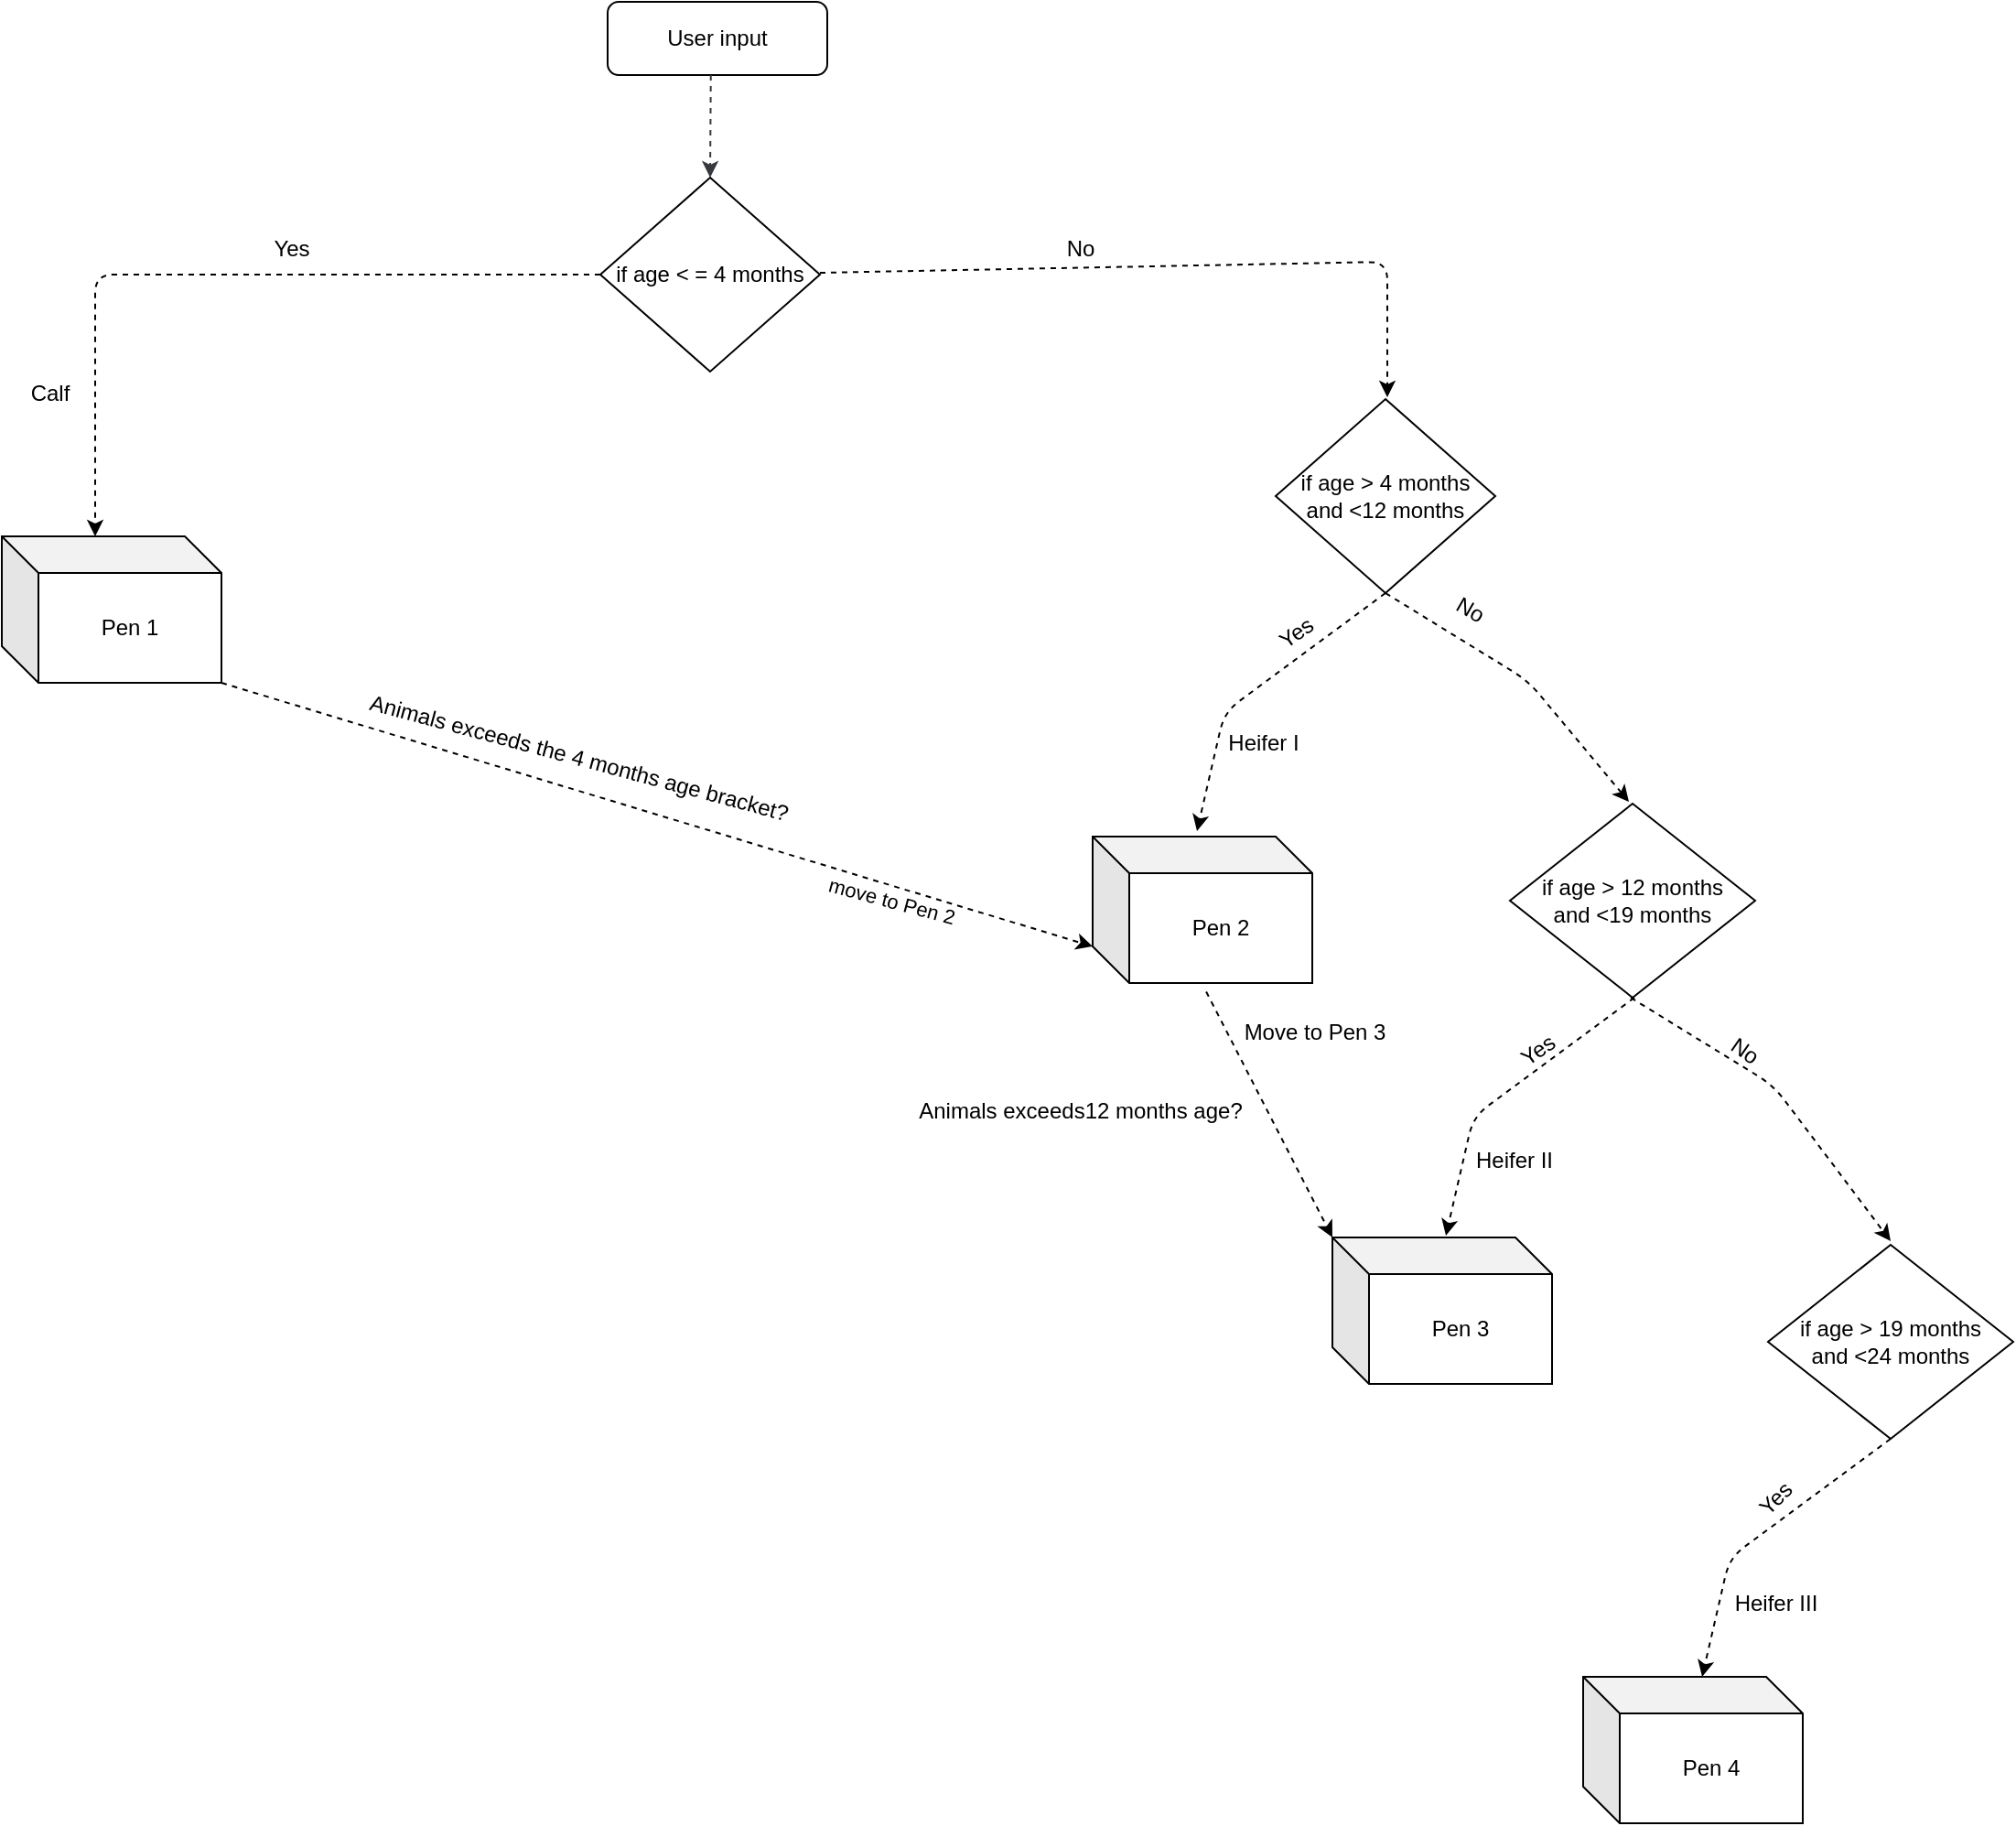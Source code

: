 <mxfile version="14.8.0" type="github">
  <diagram id="C5RBs43oDa-KdzZeNtuy" name="Page-1">
    <mxGraphModel dx="1778" dy="989" grid="0" gridSize="10" guides="1" tooltips="1" connect="1" arrows="1" fold="1" page="1" pageScale="1" pageWidth="1920" pageHeight="1200" math="0" shadow="0">
      <root>
        <mxCell id="WIyWlLk6GJQsqaUBKTNV-0" />
        <mxCell id="WIyWlLk6GJQsqaUBKTNV-1" parent="WIyWlLk6GJQsqaUBKTNV-0" />
        <mxCell id="WIyWlLk6GJQsqaUBKTNV-3" value="User input" style="rounded=1;whiteSpace=wrap;html=1;fontSize=12;glass=0;strokeWidth=1;shadow=0;" parent="WIyWlLk6GJQsqaUBKTNV-1" vertex="1">
          <mxGeometry x="770" y="49" width="120" height="40" as="geometry" />
        </mxCell>
        <mxCell id="8aOL3JUY5wuznuy4mqsb-8" value="" style="endArrow=classic;html=1;rounded=0;fillColor=#cdeb8b;strokeColor=#36393d;dashed=1;" edge="1" parent="WIyWlLk6GJQsqaUBKTNV-1">
          <mxGeometry width="50" height="50" relative="1" as="geometry">
            <mxPoint x="826.38" y="89" as="sourcePoint" />
            <mxPoint x="826" y="145" as="targetPoint" />
          </mxGeometry>
        </mxCell>
        <mxCell id="8aOL3JUY5wuznuy4mqsb-10" value="Yes" style="text;html=1;align=center;verticalAlign=middle;resizable=0;points=[];autosize=1;strokeColor=none;" vertex="1" parent="WIyWlLk6GJQsqaUBKTNV-1">
          <mxGeometry x="582" y="175" width="30" height="18" as="geometry" />
        </mxCell>
        <mxCell id="8aOL3JUY5wuznuy4mqsb-12" value="if age &amp;lt; = 4 months" style="rhombus;whiteSpace=wrap;html=1;" vertex="1" parent="WIyWlLk6GJQsqaUBKTNV-1">
          <mxGeometry x="766" y="145" width="120" height="106" as="geometry" />
        </mxCell>
        <mxCell id="8aOL3JUY5wuznuy4mqsb-13" value="" style="endArrow=classic;html=1;shadow=0;strokeWidth=1;dashed=1;exitX=0;exitY=0.5;exitDx=0;exitDy=0;" edge="1" parent="WIyWlLk6GJQsqaUBKTNV-1" source="8aOL3JUY5wuznuy4mqsb-12">
          <mxGeometry width="50" height="50" relative="1" as="geometry">
            <mxPoint x="541" y="361" as="sourcePoint" />
            <mxPoint x="490" y="341" as="targetPoint" />
            <Array as="points">
              <mxPoint x="490" y="198" />
            </Array>
          </mxGeometry>
        </mxCell>
        <mxCell id="8aOL3JUY5wuznuy4mqsb-15" value="Calf" style="text;html=1;align=center;verticalAlign=middle;resizable=0;points=[];autosize=1;strokeColor=none;" vertex="1" parent="WIyWlLk6GJQsqaUBKTNV-1">
          <mxGeometry x="449" y="254" width="32" height="18" as="geometry" />
        </mxCell>
        <mxCell id="8aOL3JUY5wuznuy4mqsb-16" value="" style="endArrow=classic;html=1;shadow=0;dashed=1;strokeColor=#000000;strokeWidth=1;" edge="1" parent="WIyWlLk6GJQsqaUBKTNV-1">
          <mxGeometry width="50" height="50" relative="1" as="geometry">
            <mxPoint x="886" y="197" as="sourcePoint" />
            <mxPoint x="1196" y="265" as="targetPoint" />
            <Array as="points">
              <mxPoint x="1196" y="191" />
            </Array>
          </mxGeometry>
        </mxCell>
        <mxCell id="8aOL3JUY5wuznuy4mqsb-17" value="No" style="text;html=1;align=center;verticalAlign=middle;resizable=0;points=[];autosize=1;strokeColor=none;" vertex="1" parent="WIyWlLk6GJQsqaUBKTNV-1">
          <mxGeometry x="1015" y="175" width="26" height="18" as="geometry" />
        </mxCell>
        <mxCell id="8aOL3JUY5wuznuy4mqsb-18" value="Pen 1" style="shape=cube;whiteSpace=wrap;html=1;boundedLbl=1;backgroundOutline=1;darkOpacity=0.05;darkOpacity2=0.1;" vertex="1" parent="WIyWlLk6GJQsqaUBKTNV-1">
          <mxGeometry x="439" y="341" width="120" height="80" as="geometry" />
        </mxCell>
        <mxCell id="8aOL3JUY5wuznuy4mqsb-19" value="&lt;div&gt;if age &amp;gt; 4 months&lt;/div&gt;&lt;div&gt;and &amp;lt;12 months&lt;br&gt;&lt;/div&gt;" style="rhombus;whiteSpace=wrap;html=1;" vertex="1" parent="WIyWlLk6GJQsqaUBKTNV-1">
          <mxGeometry x="1135" y="266" width="120" height="106" as="geometry" />
        </mxCell>
        <mxCell id="8aOL3JUY5wuznuy4mqsb-21" value="" style="endArrow=classic;html=1;shadow=0;dashed=1;strokeColor=#000000;strokeWidth=1;exitX=0.5;exitY=1;exitDx=0;exitDy=0;" edge="1" parent="WIyWlLk6GJQsqaUBKTNV-1" source="8aOL3JUY5wuznuy4mqsb-19">
          <mxGeometry width="50" height="50" relative="1" as="geometry">
            <mxPoint x="1195" y="377" as="sourcePoint" />
            <mxPoint x="1092" y="502" as="targetPoint" />
            <Array as="points">
              <mxPoint x="1107" y="437" />
            </Array>
          </mxGeometry>
        </mxCell>
        <mxCell id="8aOL3JUY5wuznuy4mqsb-22" value="Yes" style="text;html=1;align=center;verticalAlign=middle;resizable=0;points=[];autosize=1;strokeColor=none;rotation=-35;" vertex="1" parent="WIyWlLk6GJQsqaUBKTNV-1">
          <mxGeometry x="1131" y="385" width="30" height="18" as="geometry" />
        </mxCell>
        <mxCell id="8aOL3JUY5wuznuy4mqsb-24" value="Pen 2" style="shape=cube;whiteSpace=wrap;html=1;boundedLbl=1;backgroundOutline=1;darkOpacity=0.05;darkOpacity2=0.1;" vertex="1" parent="WIyWlLk6GJQsqaUBKTNV-1">
          <mxGeometry x="1035" y="505" width="120" height="80" as="geometry" />
        </mxCell>
        <mxCell id="8aOL3JUY5wuznuy4mqsb-25" value="Heifer I" style="text;html=1;align=center;verticalAlign=middle;resizable=0;points=[];autosize=1;strokeColor=none;" vertex="1" parent="WIyWlLk6GJQsqaUBKTNV-1">
          <mxGeometry x="1103.5" y="445" width="49" height="18" as="geometry" />
        </mxCell>
        <mxCell id="8aOL3JUY5wuznuy4mqsb-26" value="" style="endArrow=classic;html=1;shadow=0;dashed=1;strokeColor=#000000;strokeWidth=1;exitX=0.5;exitY=1;exitDx=0;exitDy=0;" edge="1" parent="WIyWlLk6GJQsqaUBKTNV-1" source="8aOL3JUY5wuznuy4mqsb-19">
          <mxGeometry width="50" height="50" relative="1" as="geometry">
            <mxPoint x="1305" y="524" as="sourcePoint" />
            <mxPoint x="1328" y="486" as="targetPoint" />
            <Array as="points">
              <mxPoint x="1273" y="420" />
            </Array>
          </mxGeometry>
        </mxCell>
        <mxCell id="8aOL3JUY5wuznuy4mqsb-27" value="No" style="text;html=1;align=center;verticalAlign=middle;resizable=0;points=[];autosize=1;strokeColor=none;rotation=30;" vertex="1" parent="WIyWlLk6GJQsqaUBKTNV-1">
          <mxGeometry x="1228" y="372" width="26" height="18" as="geometry" />
        </mxCell>
        <mxCell id="8aOL3JUY5wuznuy4mqsb-28" value="&lt;div&gt;if age &amp;gt; 12 months&lt;/div&gt;&lt;div&gt;and &amp;lt;19 months&lt;br&gt;&lt;/div&gt;" style="rhombus;whiteSpace=wrap;html=1;" vertex="1" parent="WIyWlLk6GJQsqaUBKTNV-1">
          <mxGeometry x="1263" y="487" width="134" height="106" as="geometry" />
        </mxCell>
        <mxCell id="8aOL3JUY5wuznuy4mqsb-29" value="" style="endArrow=classic;html=1;shadow=0;dashed=1;strokeColor=#000000;strokeWidth=1;exitX=0.5;exitY=1;exitDx=0;exitDy=0;" edge="1" parent="WIyWlLk6GJQsqaUBKTNV-1">
          <mxGeometry width="50" height="50" relative="1" as="geometry">
            <mxPoint x="1331" y="593.0" as="sourcePoint" />
            <mxPoint x="1228" y="723.0" as="targetPoint" />
            <Array as="points">
              <mxPoint x="1243" y="658" />
            </Array>
          </mxGeometry>
        </mxCell>
        <mxCell id="8aOL3JUY5wuznuy4mqsb-30" value="Yes" style="text;html=1;align=center;verticalAlign=middle;resizable=0;points=[];autosize=1;strokeColor=none;rotation=-35;" vertex="1" parent="WIyWlLk6GJQsqaUBKTNV-1">
          <mxGeometry x="1263" y="613" width="30" height="18" as="geometry" />
        </mxCell>
        <mxCell id="8aOL3JUY5wuznuy4mqsb-31" value="Pen 3" style="shape=cube;whiteSpace=wrap;html=1;boundedLbl=1;backgroundOutline=1;darkOpacity=0.05;darkOpacity2=0.1;" vertex="1" parent="WIyWlLk6GJQsqaUBKTNV-1">
          <mxGeometry x="1166" y="724" width="120" height="80" as="geometry" />
        </mxCell>
        <mxCell id="8aOL3JUY5wuznuy4mqsb-32" value="" style="endArrow=classic;html=1;shadow=0;dashed=1;strokeColor=#000000;strokeWidth=1;exitX=1;exitY=1;exitDx=0;exitDy=0;exitPerimeter=0;entryX=0;entryY=0;entryDx=0;entryDy=60;entryPerimeter=0;" edge="1" parent="WIyWlLk6GJQsqaUBKTNV-1" source="8aOL3JUY5wuznuy4mqsb-18" target="8aOL3JUY5wuznuy4mqsb-24">
          <mxGeometry width="50" height="50" relative="1" as="geometry">
            <mxPoint x="578" y="417" as="sourcePoint" />
            <mxPoint x="919" y="505" as="targetPoint" />
          </mxGeometry>
        </mxCell>
        <mxCell id="8aOL3JUY5wuznuy4mqsb-38" value="move to Pen 2" style="edgeLabel;html=1;align=center;verticalAlign=middle;resizable=0;points=[];rotation=15;" vertex="1" connectable="0" parent="8aOL3JUY5wuznuy4mqsb-32">
          <mxGeometry x="0.218" y="-2" relative="1" as="geometry">
            <mxPoint x="76" y="29" as="offset" />
          </mxGeometry>
        </mxCell>
        <mxCell id="8aOL3JUY5wuznuy4mqsb-33" value="Animals exceeds the 4 months age bracket?" style="text;html=1;align=center;verticalAlign=middle;resizable=0;points=[];autosize=1;strokeColor=none;rotation=15;" vertex="1" parent="WIyWlLk6GJQsqaUBKTNV-1">
          <mxGeometry x="627" y="453" width="253" height="18" as="geometry" />
        </mxCell>
        <mxCell id="8aOL3JUY5wuznuy4mqsb-34" value="" style="endArrow=classic;html=1;shadow=0;dashed=1;strokeColor=#000000;strokeWidth=1;exitX=0.5;exitY=1;exitDx=0;exitDy=0;" edge="1" parent="WIyWlLk6GJQsqaUBKTNV-1">
          <mxGeometry width="50" height="50" relative="1" as="geometry">
            <mxPoint x="1329" y="593.0" as="sourcePoint" />
            <mxPoint x="1471" y="726" as="targetPoint" />
            <Array as="points">
              <mxPoint x="1407" y="641" />
            </Array>
          </mxGeometry>
        </mxCell>
        <mxCell id="8aOL3JUY5wuznuy4mqsb-35" value="Heifer II" style="text;html=1;align=center;verticalAlign=middle;resizable=0;points=[];autosize=1;strokeColor=none;" vertex="1" parent="WIyWlLk6GJQsqaUBKTNV-1">
          <mxGeometry x="1239" y="673" width="52" height="18" as="geometry" />
        </mxCell>
        <mxCell id="8aOL3JUY5wuznuy4mqsb-36" value="&lt;div&gt;if age &amp;gt; 19 months&lt;/div&gt;&lt;div&gt;and &amp;lt;24 months&lt;br&gt;&lt;/div&gt;" style="rhombus;whiteSpace=wrap;html=1;" vertex="1" parent="WIyWlLk6GJQsqaUBKTNV-1">
          <mxGeometry x="1404" y="728" width="134" height="106" as="geometry" />
        </mxCell>
        <mxCell id="8aOL3JUY5wuznuy4mqsb-37" value="" style="endArrow=classic;html=1;shadow=0;dashed=1;strokeColor=#000000;strokeWidth=1;exitX=0.517;exitY=1.059;exitDx=0;exitDy=0;exitPerimeter=0;" edge="1" parent="WIyWlLk6GJQsqaUBKTNV-1" source="8aOL3JUY5wuznuy4mqsb-24">
          <mxGeometry width="50" height="50" relative="1" as="geometry">
            <mxPoint x="1052" y="696" as="sourcePoint" />
            <mxPoint x="1166" y="724" as="targetPoint" />
          </mxGeometry>
        </mxCell>
        <mxCell id="8aOL3JUY5wuznuy4mqsb-39" value="Animals exceeds12 months age?" style="text;html=1;align=center;verticalAlign=middle;resizable=0;points=[];autosize=1;strokeColor=none;rotation=0;" vertex="1" parent="WIyWlLk6GJQsqaUBKTNV-1">
          <mxGeometry x="931" y="646" width="194" height="18" as="geometry" />
        </mxCell>
        <mxCell id="8aOL3JUY5wuznuy4mqsb-40" value="Move to Pen 3" style="text;html=1;align=center;verticalAlign=middle;resizable=0;points=[];autosize=1;strokeColor=none;" vertex="1" parent="WIyWlLk6GJQsqaUBKTNV-1">
          <mxGeometry x="1113" y="603" width="86" height="18" as="geometry" />
        </mxCell>
        <mxCell id="8aOL3JUY5wuznuy4mqsb-41" value="No" style="text;html=1;align=center;verticalAlign=middle;resizable=0;points=[];autosize=1;strokeColor=none;rotation=35;" vertex="1" parent="WIyWlLk6GJQsqaUBKTNV-1">
          <mxGeometry x="1378" y="613" width="26" height="18" as="geometry" />
        </mxCell>
        <mxCell id="8aOL3JUY5wuznuy4mqsb-42" value="" style="endArrow=classic;html=1;shadow=0;dashed=1;strokeColor=#000000;strokeWidth=1;exitX=0.5;exitY=1;exitDx=0;exitDy=0;" edge="1" parent="WIyWlLk6GJQsqaUBKTNV-1">
          <mxGeometry width="50" height="50" relative="1" as="geometry">
            <mxPoint x="1471" y="834.0" as="sourcePoint" />
            <mxPoint x="1368" y="964.0" as="targetPoint" />
            <Array as="points">
              <mxPoint x="1383" y="899" />
            </Array>
          </mxGeometry>
        </mxCell>
        <mxCell id="8aOL3JUY5wuznuy4mqsb-43" value="Yes" style="text;html=1;align=center;verticalAlign=middle;resizable=0;points=[];autosize=1;strokeColor=none;rotation=-45;" vertex="1" parent="WIyWlLk6GJQsqaUBKTNV-1">
          <mxGeometry x="1393" y="858" width="30" height="18" as="geometry" />
        </mxCell>
        <mxCell id="8aOL3JUY5wuznuy4mqsb-44" value="Pen 4" style="shape=cube;whiteSpace=wrap;html=1;boundedLbl=1;backgroundOutline=1;darkOpacity=0.05;darkOpacity2=0.1;" vertex="1" parent="WIyWlLk6GJQsqaUBKTNV-1">
          <mxGeometry x="1303" y="964" width="120" height="80" as="geometry" />
        </mxCell>
        <mxCell id="8aOL3JUY5wuznuy4mqsb-45" value="Heifer III" style="text;html=1;align=center;verticalAlign=middle;resizable=0;points=[];autosize=1;strokeColor=none;" vertex="1" parent="WIyWlLk6GJQsqaUBKTNV-1">
          <mxGeometry x="1380.5" y="915" width="55" height="18" as="geometry" />
        </mxCell>
      </root>
    </mxGraphModel>
  </diagram>
</mxfile>
